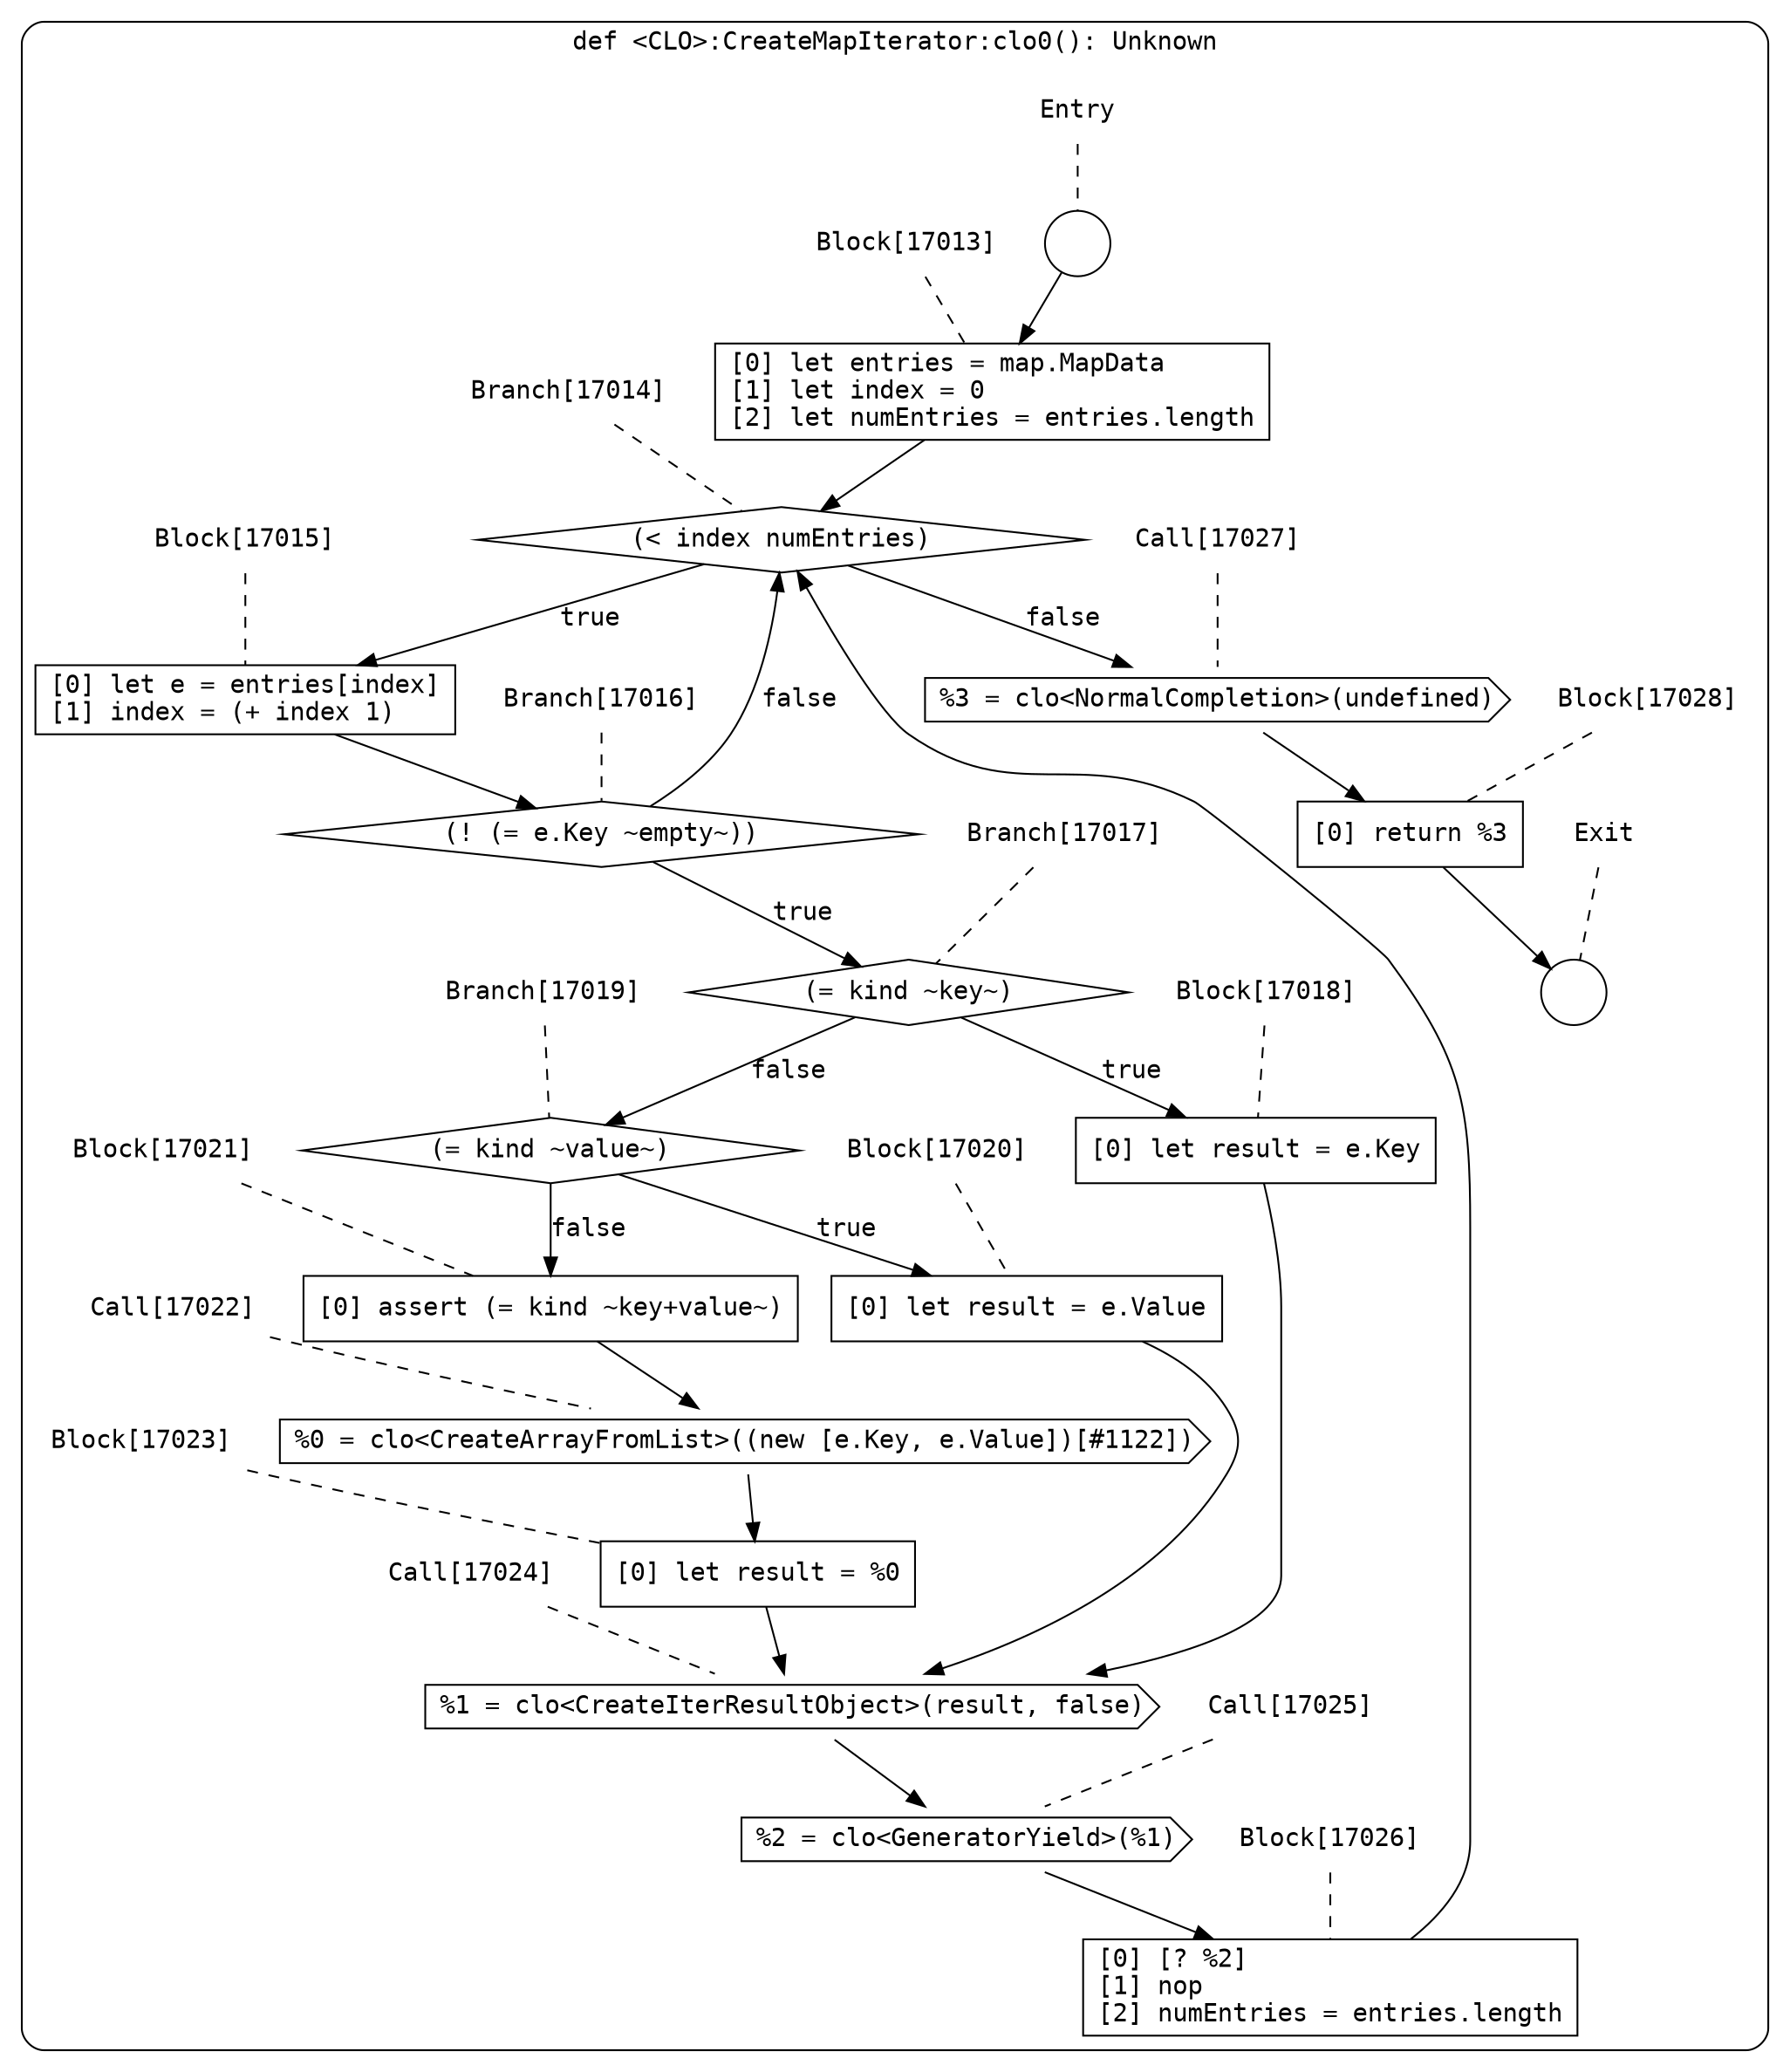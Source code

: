 digraph {
  graph [fontname = "Consolas"]
  node [fontname = "Consolas"]
  edge [fontname = "Consolas"]
  subgraph cluster2445 {
    label = "def <CLO>:CreateMapIterator:clo0(): Unknown"
    style = rounded
    cluster2445_entry_name [shape=none, label=<<font color="black">Entry</font>>]
    cluster2445_entry_name -> cluster2445_entry [arrowhead=none, color="black", style=dashed]
    cluster2445_entry [shape=circle label=" " color="black" fillcolor="white" style=filled]
    cluster2445_entry -> node17013 [color="black"]
    cluster2445_exit_name [shape=none, label=<<font color="black">Exit</font>>]
    cluster2445_exit_name -> cluster2445_exit [arrowhead=none, color="black", style=dashed]
    cluster2445_exit [shape=circle label=" " color="black" fillcolor="white" style=filled]
    node17013_name [shape=none, label=<<font color="black">Block[17013]</font>>]
    node17013_name -> node17013 [arrowhead=none, color="black", style=dashed]
    node17013 [shape=box, label=<<font color="black">[0] let entries = map.MapData<BR ALIGN="LEFT"/>[1] let index = 0<BR ALIGN="LEFT"/>[2] let numEntries = entries.length<BR ALIGN="LEFT"/></font>> color="black" fillcolor="white", style=filled]
    node17013 -> node17014 [color="black"]
    node17014_name [shape=none, label=<<font color="black">Branch[17014]</font>>]
    node17014_name -> node17014 [arrowhead=none, color="black", style=dashed]
    node17014 [shape=diamond, label=<<font color="black">(&lt; index numEntries)</font>> color="black" fillcolor="white", style=filled]
    node17014 -> node17015 [label=<<font color="black">true</font>> color="black"]
    node17014 -> node17027 [label=<<font color="black">false</font>> color="black"]
    node17015_name [shape=none, label=<<font color="black">Block[17015]</font>>]
    node17015_name -> node17015 [arrowhead=none, color="black", style=dashed]
    node17015 [shape=box, label=<<font color="black">[0] let e = entries[index]<BR ALIGN="LEFT"/>[1] index = (+ index 1)<BR ALIGN="LEFT"/></font>> color="black" fillcolor="white", style=filled]
    node17015 -> node17016 [color="black"]
    node17027_name [shape=none, label=<<font color="black">Call[17027]</font>>]
    node17027_name -> node17027 [arrowhead=none, color="black", style=dashed]
    node17027 [shape=cds, label=<<font color="black">%3 = clo&lt;NormalCompletion&gt;(undefined)</font>> color="black" fillcolor="white", style=filled]
    node17027 -> node17028 [color="black"]
    node17016_name [shape=none, label=<<font color="black">Branch[17016]</font>>]
    node17016_name -> node17016 [arrowhead=none, color="black", style=dashed]
    node17016 [shape=diamond, label=<<font color="black">(! (= e.Key ~empty~))</font>> color="black" fillcolor="white", style=filled]
    node17016 -> node17017 [label=<<font color="black">true</font>> color="black"]
    node17016 -> node17014 [label=<<font color="black">false</font>> color="black"]
    node17028_name [shape=none, label=<<font color="black">Block[17028]</font>>]
    node17028_name -> node17028 [arrowhead=none, color="black", style=dashed]
    node17028 [shape=box, label=<<font color="black">[0] return %3<BR ALIGN="LEFT"/></font>> color="black" fillcolor="white", style=filled]
    node17028 -> cluster2445_exit [color="black"]
    node17017_name [shape=none, label=<<font color="black">Branch[17017]</font>>]
    node17017_name -> node17017 [arrowhead=none, color="black", style=dashed]
    node17017 [shape=diamond, label=<<font color="black">(= kind ~key~)</font>> color="black" fillcolor="white", style=filled]
    node17017 -> node17018 [label=<<font color="black">true</font>> color="black"]
    node17017 -> node17019 [label=<<font color="black">false</font>> color="black"]
    node17018_name [shape=none, label=<<font color="black">Block[17018]</font>>]
    node17018_name -> node17018 [arrowhead=none, color="black", style=dashed]
    node17018 [shape=box, label=<<font color="black">[0] let result = e.Key<BR ALIGN="LEFT"/></font>> color="black" fillcolor="white", style=filled]
    node17018 -> node17024 [color="black"]
    node17019_name [shape=none, label=<<font color="black">Branch[17019]</font>>]
    node17019_name -> node17019 [arrowhead=none, color="black", style=dashed]
    node17019 [shape=diamond, label=<<font color="black">(= kind ~value~)</font>> color="black" fillcolor="white", style=filled]
    node17019 -> node17020 [label=<<font color="black">true</font>> color="black"]
    node17019 -> node17021 [label=<<font color="black">false</font>> color="black"]
    node17024_name [shape=none, label=<<font color="black">Call[17024]</font>>]
    node17024_name -> node17024 [arrowhead=none, color="black", style=dashed]
    node17024 [shape=cds, label=<<font color="black">%1 = clo&lt;CreateIterResultObject&gt;(result, false)</font>> color="black" fillcolor="white", style=filled]
    node17024 -> node17025 [color="black"]
    node17020_name [shape=none, label=<<font color="black">Block[17020]</font>>]
    node17020_name -> node17020 [arrowhead=none, color="black", style=dashed]
    node17020 [shape=box, label=<<font color="black">[0] let result = e.Value<BR ALIGN="LEFT"/></font>> color="black" fillcolor="white", style=filled]
    node17020 -> node17024 [color="black"]
    node17021_name [shape=none, label=<<font color="black">Block[17021]</font>>]
    node17021_name -> node17021 [arrowhead=none, color="black", style=dashed]
    node17021 [shape=box, label=<<font color="black">[0] assert (= kind ~key+value~)<BR ALIGN="LEFT"/></font>> color="black" fillcolor="white", style=filled]
    node17021 -> node17022 [color="black"]
    node17025_name [shape=none, label=<<font color="black">Call[17025]</font>>]
    node17025_name -> node17025 [arrowhead=none, color="black", style=dashed]
    node17025 [shape=cds, label=<<font color="black">%2 = clo&lt;GeneratorYield&gt;(%1)</font>> color="black" fillcolor="white", style=filled]
    node17025 -> node17026 [color="black"]
    node17022_name [shape=none, label=<<font color="black">Call[17022]</font>>]
    node17022_name -> node17022 [arrowhead=none, color="black", style=dashed]
    node17022 [shape=cds, label=<<font color="black">%0 = clo&lt;CreateArrayFromList&gt;((new [e.Key, e.Value])[#1122])</font>> color="black" fillcolor="white", style=filled]
    node17022 -> node17023 [color="black"]
    node17026_name [shape=none, label=<<font color="black">Block[17026]</font>>]
    node17026_name -> node17026 [arrowhead=none, color="black", style=dashed]
    node17026 [shape=box, label=<<font color="black">[0] [? %2]<BR ALIGN="LEFT"/>[1] nop<BR ALIGN="LEFT"/>[2] numEntries = entries.length<BR ALIGN="LEFT"/></font>> color="black" fillcolor="white", style=filled]
    node17026 -> node17014 [color="black"]
    node17023_name [shape=none, label=<<font color="black">Block[17023]</font>>]
    node17023_name -> node17023 [arrowhead=none, color="black", style=dashed]
    node17023 [shape=box, label=<<font color="black">[0] let result = %0<BR ALIGN="LEFT"/></font>> color="black" fillcolor="white", style=filled]
    node17023 -> node17024 [color="black"]
  }
}